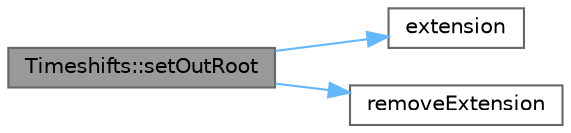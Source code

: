 digraph "Timeshifts::setOutRoot"
{
 // LATEX_PDF_SIZE
  bgcolor="transparent";
  edge [fontname=Helvetica,fontsize=10,labelfontname=Helvetica,labelfontsize=10];
  node [fontname=Helvetica,fontsize=10,shape=box,height=0.2,width=0.4];
  rankdir="LR";
  Node1 [id="Node000001",label="Timeshifts::setOutRoot",height=0.2,width=0.4,color="gray40", fillcolor="grey60", style="filled", fontcolor="black",tooltip="Set output root file containing the raw and corrected time spectra."];
  Node1 -> Node2 [id="edge1_Node000001_Node000002",color="steelblue1",style="solid",tooltip=" "];
  Node2 [id="Node000002",label="extension",height=0.2,width=0.4,color="grey40", fillcolor="white", style="filled",URL="$files__functions_8hpp.html#a321abbd0681c4da012deaf49122389c5",tooltip=" "];
  Node1 -> Node3 [id="edge2_Node000001_Node000003",color="steelblue1",style="solid",tooltip=" "];
  Node3 [id="Node000003",label="removeExtension",height=0.2,width=0.4,color="grey40", fillcolor="white", style="filled",URL="$files__functions_8hpp.html#a658fd83a6ed34994ff0742273a3cc358",tooltip=" "];
}
